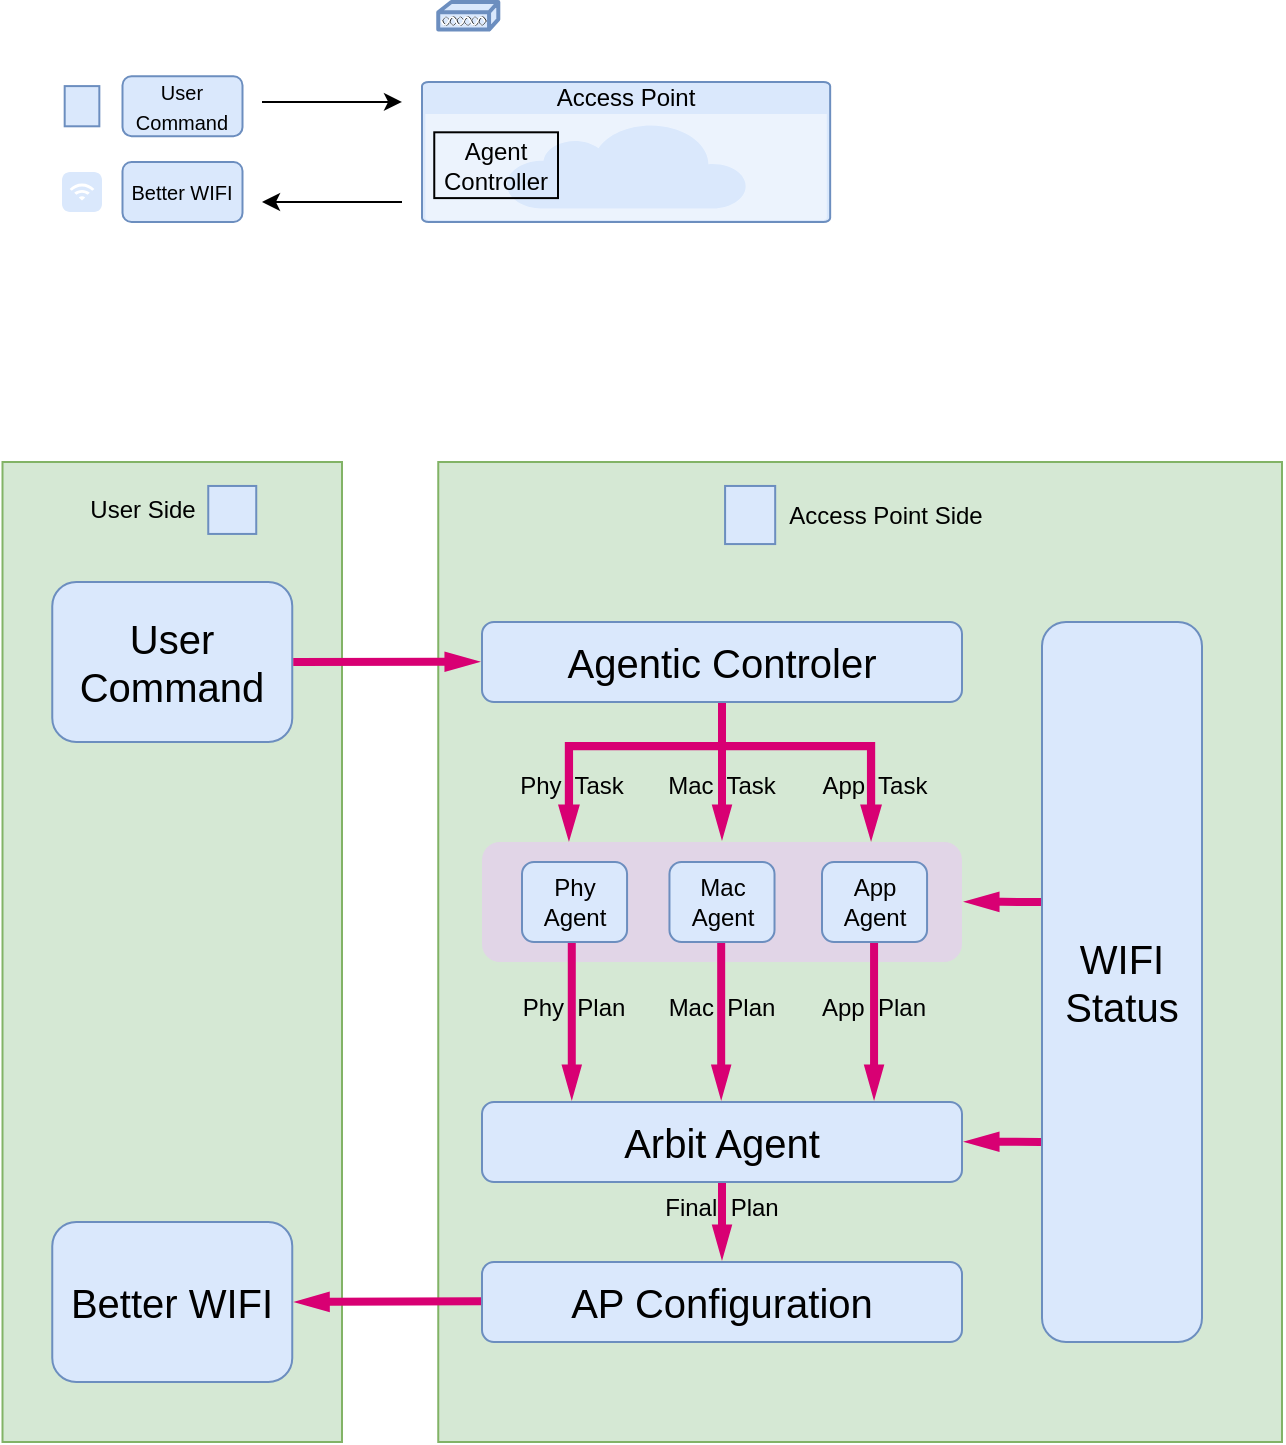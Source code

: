 <mxfile version="27.0.6">
  <diagram id="prtHgNgQTEPvFCAcTncT" name="Page-1">
    <mxGraphModel dx="375" dy="266" grid="1" gridSize="10" guides="1" tooltips="1" connect="1" arrows="1" fold="1" page="1" pageScale="1" pageWidth="827" pageHeight="1169" math="0" shadow="0">
      <root>
        <mxCell id="0" />
        <mxCell id="1" parent="0" />
        <mxCell id="UshCN3OT18-O5CNV3XJl-31" value="" style="rounded=0;whiteSpace=wrap;html=1;fillColor=#d5e8d4;strokeColor=#82b366;" vertex="1" parent="1">
          <mxGeometry x="258.13" y="520" width="421.87" height="490" as="geometry" />
        </mxCell>
        <mxCell id="UshCN3OT18-O5CNV3XJl-30" value="" style="rounded=0;whiteSpace=wrap;html=1;fillColor=#d5e8d4;strokeColor=#82b366;" vertex="1" parent="1">
          <mxGeometry x="40.25" y="520" width="169.75" height="490" as="geometry" />
        </mxCell>
        <mxCell id="UshCN3OT18-O5CNV3XJl-28" value="" style="rounded=1;whiteSpace=wrap;html=1;fillColor=#e1d5e7;strokeColor=none;" vertex="1" parent="1">
          <mxGeometry x="280" y="710" width="240" height="60" as="geometry" />
        </mxCell>
        <mxCell id="IRpuZfnpYJztKrdek_so-3" value="&lt;font style=&quot;font-size: 20px;&quot;&gt;User&lt;/font&gt;&lt;div&gt;&lt;font style=&quot;font-size: 20px;&quot;&gt;Command&lt;/font&gt;&lt;/div&gt;" style="rounded=1;whiteSpace=wrap;html=1;fillColor=#dae8fc;strokeColor=#6c8ebf;" parent="1" vertex="1">
          <mxGeometry x="65.13" y="580" width="120" height="80" as="geometry" />
        </mxCell>
        <mxCell id="IRpuZfnpYJztKrdek_so-5" value="" style="shape=flexArrow;endArrow=classic;html=1;rounded=0;width=4;endSize=5.758;endWidth=5.292;fillColor=#d80073;strokeColor=none;exitX=1;exitY=0.5;exitDx=0;exitDy=0;" parent="1" edge="1" source="IRpuZfnpYJztKrdek_so-3">
          <mxGeometry width="50" height="50" relative="1" as="geometry">
            <mxPoint x="200" y="619.86" as="sourcePoint" />
            <mxPoint x="280" y="619.86" as="targetPoint" />
          </mxGeometry>
        </mxCell>
        <mxCell id="IRpuZfnpYJztKrdek_so-8" value="&lt;font style=&quot;font-size: 20px;&quot;&gt;Agentic Controler&lt;/font&gt;" style="rounded=1;whiteSpace=wrap;html=1;fillColor=#dae8fc;strokeColor=#6c8ebf;" parent="1" vertex="1">
          <mxGeometry x="280" y="600" width="240" height="40" as="geometry" />
        </mxCell>
        <mxCell id="IRpuZfnpYJztKrdek_so-11" value="User Side" style="text;html=1;align=center;verticalAlign=middle;whiteSpace=wrap;rounded=0;" parent="1" vertex="1">
          <mxGeometry x="83.13" y="534.47" width="55" height="19" as="geometry" />
        </mxCell>
        <mxCell id="IRpuZfnpYJztKrdek_so-12" value="" style="points=[];aspect=fixed;html=1;align=center;shadow=0;dashed=0;fillColor=#dae8fc;strokeColor=#6c8ebf;shape=mxgraph.alibaba_cloud.csas_cloud_security_access_service;" parent="1" vertex="1">
          <mxGeometry x="401.54" y="531.98" width="25.05" height="29.05" as="geometry" />
        </mxCell>
        <mxCell id="IRpuZfnpYJztKrdek_so-13" value="Access Point Side" style="text;html=1;align=center;verticalAlign=middle;whiteSpace=wrap;rounded=0;" parent="1" vertex="1">
          <mxGeometry x="426.59" y="537" width="110" height="19" as="geometry" />
        </mxCell>
        <mxCell id="IRpuZfnpYJztKrdek_so-14" value="" style="points=[];aspect=fixed;html=1;align=center;shadow=0;dashed=0;fillColor=#dae8fc;strokeColor=#6c8ebf;shape=mxgraph.alibaba_cloud.user;" parent="1" vertex="1">
          <mxGeometry x="143.13" y="531.98" width="23.99" height="23.99" as="geometry" />
        </mxCell>
        <mxCell id="IRpuZfnpYJztKrdek_so-15" value="" style="html=1;shadow=0;dashed=0;align=center;verticalAlign=middle;shape=mxgraph.arrows2.bendArrow;dy=2.06;dx=18.79;notch=0;arrowHead=10.94;rounded=0;flipH=1;flipV=1;direction=north;fillColor=#d80073;strokeColor=none;fontColor=#ffffff;" parent="1" vertex="1">
          <mxGeometry x="400" y="660" width="80" height="50" as="geometry" />
        </mxCell>
        <mxCell id="IRpuZfnpYJztKrdek_so-16" value="" style="shape=flexArrow;endArrow=classic;html=1;rounded=0;width=4;endSize=5.758;endWidth=5.292;fillColor=#d80073;strokeColor=none;exitX=0.5;exitY=1;exitDx=0;exitDy=0;" parent="1" source="IRpuZfnpYJztKrdek_so-8" edge="1">
          <mxGeometry width="50" height="50" relative="1" as="geometry">
            <mxPoint x="390" y="660.003" as="sourcePoint" />
            <mxPoint x="400" y="710" as="targetPoint" />
          </mxGeometry>
        </mxCell>
        <mxCell id="IRpuZfnpYJztKrdek_so-17" value="" style="html=1;shadow=0;dashed=0;align=center;verticalAlign=middle;shape=mxgraph.arrows2.bendArrow;dy=2.06;dx=18.79;notch=0;arrowHead=10.94;rounded=0;flipH=0;flipV=1;direction=north;fillColor=#d80073;strokeColor=none;fontColor=#ffffff;" parent="1" vertex="1">
          <mxGeometry x="318" y="660" width="80" height="50" as="geometry" />
        </mxCell>
        <mxCell id="IRpuZfnpYJztKrdek_so-18" value="Mac&lt;div&gt;Agent&lt;/div&gt;" style="rounded=1;whiteSpace=wrap;html=1;fillColor=#dae8fc;strokeColor=#6c8ebf;" parent="1" vertex="1">
          <mxGeometry x="373.73" y="720" width="52.53" height="40" as="geometry" />
        </mxCell>
        <mxCell id="IRpuZfnpYJztKrdek_so-19" value="App&lt;div&gt;Agent&lt;/div&gt;" style="rounded=1;whiteSpace=wrap;html=1;fillColor=#dae8fc;strokeColor=#6c8ebf;" parent="1" vertex="1">
          <mxGeometry x="450" y="720" width="52.53" height="40" as="geometry" />
        </mxCell>
        <mxCell id="IRpuZfnpYJztKrdek_so-20" value="Phy&lt;br&gt;&lt;div&gt;Agent&lt;/div&gt;" style="rounded=1;whiteSpace=wrap;html=1;fillColor=#dae8fc;strokeColor=#6c8ebf;" parent="1" vertex="1">
          <mxGeometry x="300" y="720" width="52.53" height="40" as="geometry" />
        </mxCell>
        <mxCell id="IRpuZfnpYJztKrdek_so-22" value="" style="shape=flexArrow;endArrow=classic;html=1;rounded=0;width=4;endSize=5.758;endWidth=5.292;fillColor=#d80073;strokeColor=none;exitX=0.5;exitY=1;exitDx=0;exitDy=0;" parent="1" edge="1">
          <mxGeometry width="50" height="50" relative="1" as="geometry">
            <mxPoint x="399.59" y="760" as="sourcePoint" />
            <mxPoint x="399.59" y="840" as="targetPoint" />
          </mxGeometry>
        </mxCell>
        <mxCell id="IRpuZfnpYJztKrdek_so-26" value="&lt;font style=&quot;font-size: 20px;&quot;&gt;Arbit Agent&lt;/font&gt;" style="rounded=1;whiteSpace=wrap;html=1;fillColor=#dae8fc;strokeColor=#6c8ebf;" parent="1" vertex="1">
          <mxGeometry x="280" y="840" width="240" height="40" as="geometry" />
        </mxCell>
        <mxCell id="IRpuZfnpYJztKrdek_so-27" value="Phy&amp;nbsp; Task" style="text;html=1;align=center;verticalAlign=middle;whiteSpace=wrap;rounded=0;" parent="1" vertex="1">
          <mxGeometry x="298.26" y="669" width="53.74" height="25" as="geometry" />
        </mxCell>
        <mxCell id="IRpuZfnpYJztKrdek_so-28" value="Mac&amp;nbsp; Task" style="text;html=1;align=center;verticalAlign=middle;whiteSpace=wrap;rounded=0;" parent="1" vertex="1">
          <mxGeometry x="371.87" y="669" width="56.27" height="25" as="geometry" />
        </mxCell>
        <mxCell id="IRpuZfnpYJztKrdek_so-29" value="App&amp;nbsp; Task" style="text;html=1;align=center;verticalAlign=middle;whiteSpace=wrap;rounded=0;" parent="1" vertex="1">
          <mxGeometry x="445.66" y="669" width="61.21" height="25" as="geometry" />
        </mxCell>
        <mxCell id="IRpuZfnpYJztKrdek_so-31" value="" style="shape=flexArrow;endArrow=classic;html=1;rounded=0;width=4;endSize=5.758;endWidth=5.292;fillColor=#d80073;strokeColor=none;exitX=0.5;exitY=1;exitDx=0;exitDy=0;" parent="1" edge="1">
          <mxGeometry width="50" height="50" relative="1" as="geometry">
            <mxPoint x="400" y="880" as="sourcePoint" />
            <mxPoint x="400" y="920" as="targetPoint" />
          </mxGeometry>
        </mxCell>
        <mxCell id="IRpuZfnpYJztKrdek_so-32" value="&lt;font style=&quot;font-size: 20px;&quot;&gt;AP Configuration&lt;/font&gt;" style="rounded=1;whiteSpace=wrap;html=1;fillColor=#dae8fc;strokeColor=#6c8ebf;" parent="1" vertex="1">
          <mxGeometry x="280" y="920" width="240" height="40" as="geometry" />
        </mxCell>
        <mxCell id="IRpuZfnpYJztKrdek_so-33" value="Final&amp;nbsp; Plan" style="text;html=1;align=center;verticalAlign=middle;whiteSpace=wrap;rounded=0;" parent="1" vertex="1">
          <mxGeometry x="365.92" y="880" width="68.14" height="25" as="geometry" />
        </mxCell>
        <mxCell id="IRpuZfnpYJztKrdek_so-34" value="" style="shape=flexArrow;endArrow=classic;html=1;rounded=0;width=4;endSize=5.758;endWidth=5.292;fillColor=#d80073;strokeColor=none;exitX=0.5;exitY=1;exitDx=0;exitDy=0;" parent="1" edge="1">
          <mxGeometry width="50" height="50" relative="1" as="geometry">
            <mxPoint x="324.89" y="760" as="sourcePoint" />
            <mxPoint x="324.89" y="840" as="targetPoint" />
          </mxGeometry>
        </mxCell>
        <mxCell id="IRpuZfnpYJztKrdek_so-35" value="" style="shape=flexArrow;endArrow=classic;html=1;rounded=0;width=4;endSize=5.758;endWidth=5.292;fillColor=#d80073;strokeColor=none;exitX=0.5;exitY=1;exitDx=0;exitDy=0;" parent="1" edge="1">
          <mxGeometry width="50" height="50" relative="1" as="geometry">
            <mxPoint x="476.03" y="760" as="sourcePoint" />
            <mxPoint x="476.03" y="840" as="targetPoint" />
          </mxGeometry>
        </mxCell>
        <mxCell id="UshCN3OT18-O5CNV3XJl-1" value="Phy&amp;nbsp; Plan" style="text;html=1;align=center;verticalAlign=middle;whiteSpace=wrap;rounded=0;" vertex="1" parent="1">
          <mxGeometry x="292.2" y="780" width="68.14" height="25" as="geometry" />
        </mxCell>
        <mxCell id="UshCN3OT18-O5CNV3XJl-4" value="Mac&amp;nbsp; Plan" style="text;html=1;align=center;verticalAlign=middle;whiteSpace=wrap;rounded=0;" vertex="1" parent="1">
          <mxGeometry x="365.92" y="780" width="68.14" height="25" as="geometry" />
        </mxCell>
        <mxCell id="UshCN3OT18-O5CNV3XJl-5" value="App&amp;nbsp; Plan" style="text;html=1;align=center;verticalAlign=middle;whiteSpace=wrap;rounded=0;" vertex="1" parent="1">
          <mxGeometry x="442.2" y="780" width="68.14" height="25" as="geometry" />
        </mxCell>
        <mxCell id="UshCN3OT18-O5CNV3XJl-6" value="" style="shape=flexArrow;endArrow=classic;html=1;rounded=0;width=4;endSize=5.758;endWidth=5.292;fillColor=#d80073;strokeColor=none;entryX=1;entryY=0.5;entryDx=0;entryDy=0;" edge="1" parent="1" target="UshCN3OT18-O5CNV3XJl-7">
          <mxGeometry width="50" height="50" relative="1" as="geometry">
            <mxPoint x="280" y="939.66" as="sourcePoint" />
            <mxPoint x="200" y="939.66" as="targetPoint" />
          </mxGeometry>
        </mxCell>
        <mxCell id="UshCN3OT18-O5CNV3XJl-7" value="&lt;font style=&quot;font-size: 20px;&quot;&gt;Better WIFI&lt;/font&gt;" style="rounded=1;whiteSpace=wrap;html=1;fillColor=#dae8fc;strokeColor=#6c8ebf;" vertex="1" parent="1">
          <mxGeometry x="65.13" y="900" width="120" height="80" as="geometry" />
        </mxCell>
        <mxCell id="UshCN3OT18-O5CNV3XJl-9" value="" style="points=[];aspect=fixed;html=1;align=center;shadow=0;dashed=0;fillColor=#dae8fc;strokeColor=#6c8ebf;shape=mxgraph.alibaba_cloud.user_feedback_02;" vertex="1" parent="1">
          <mxGeometry x="71.34" y="332.05" width="17.33" height="20.1" as="geometry" />
        </mxCell>
        <mxCell id="UshCN3OT18-O5CNV3XJl-10" value="&lt;font style=&quot;font-size: 10px;&quot;&gt;User&lt;/font&gt;&lt;div&gt;&lt;font style=&quot;font-size: 10px;&quot;&gt;Command&lt;/font&gt;&lt;/div&gt;" style="rounded=1;whiteSpace=wrap;html=1;fillColor=#dae8fc;strokeColor=#6c8ebf;" vertex="1" parent="1">
          <mxGeometry x="100.25" y="327.1" width="60" height="30" as="geometry" />
        </mxCell>
        <mxCell id="UshCN3OT18-O5CNV3XJl-11" value="" style="endArrow=classic;html=1;rounded=0;" edge="1" parent="1">
          <mxGeometry width="50" height="50" relative="1" as="geometry">
            <mxPoint x="170" y="339.94" as="sourcePoint" />
            <mxPoint x="240" y="339.94" as="targetPoint" />
          </mxGeometry>
        </mxCell>
        <mxCell id="UshCN3OT18-O5CNV3XJl-12" value="" style="endArrow=classic;html=1;rounded=0;" edge="1" parent="1">
          <mxGeometry width="50" height="50" relative="1" as="geometry">
            <mxPoint x="240" y="390" as="sourcePoint" />
            <mxPoint x="170" y="390" as="targetPoint" />
          </mxGeometry>
        </mxCell>
        <mxCell id="UshCN3OT18-O5CNV3XJl-16" value="" style="shape=mxgraph.cisco.misc.access_point;html=1;pointerEvents=1;dashed=0;fillColor=#dae8fc;strokeColor=#6c8ebf;strokeWidth=2;verticalLabelPosition=bottom;verticalAlign=top;align=center;outlineConnect=0;" vertex="1" parent="1">
          <mxGeometry x="258.13" y="290" width="30.02" height="14" as="geometry" />
        </mxCell>
        <mxCell id="UshCN3OT18-O5CNV3XJl-18" value="Access Point" style="html=1;whiteSpace=wrap;strokeColor=#6c8ebf;fillColor=#dae8fc;labelPosition=center;verticalLabelPosition=middle;verticalAlign=top;align=center;fontSize=12;outlineConnect=0;spacingTop=-6;sketch=0;shape=mxgraph.sitemap.cloud;" vertex="1" parent="1">
          <mxGeometry x="250" y="330" width="204.08" height="70" as="geometry" />
        </mxCell>
        <mxCell id="UshCN3OT18-O5CNV3XJl-23" value="" style="html=1;strokeWidth=1;shadow=0;dashed=0;shape=mxgraph.ios7.misc.wifi;fillColor=#dae8fc;strokeColor=none;buttonText=;strokeColor2=#222222;fontSize=8;verticalLabelPosition=bottom;verticalAlign=top;align=center;sketch=0;" vertex="1" parent="1">
          <mxGeometry x="70" y="375" width="20" height="20" as="geometry" />
        </mxCell>
        <mxCell id="UshCN3OT18-O5CNV3XJl-24" value="&lt;span style=&quot;font-size: 10px;&quot;&gt;Better WIFI&lt;/span&gt;" style="rounded=1;whiteSpace=wrap;html=1;fillColor=#dae8fc;strokeColor=#6c8ebf;" vertex="1" parent="1">
          <mxGeometry x="100.25" y="370" width="60" height="30" as="geometry" />
        </mxCell>
        <mxCell id="UshCN3OT18-O5CNV3XJl-26" value="&lt;span style=&quot;font-size: 20px;&quot;&gt;WIFI Status&lt;/span&gt;" style="rounded=1;whiteSpace=wrap;html=1;fillColor=#dae8fc;strokeColor=#6c8ebf;" vertex="1" parent="1">
          <mxGeometry x="560" y="600" width="80" height="360" as="geometry" />
        </mxCell>
        <mxCell id="UshCN3OT18-O5CNV3XJl-27" value="" style="shape=flexArrow;endArrow=classic;html=1;rounded=0;width=4;endSize=5.758;endWidth=5.292;fillColor=#d80073;strokeColor=none;" edge="1" parent="1">
          <mxGeometry width="50" height="50" relative="1" as="geometry">
            <mxPoint x="560" y="740" as="sourcePoint" />
            <mxPoint x="520" y="739.92" as="targetPoint" />
            <Array as="points">
              <mxPoint x="540" y="739.92" />
              <mxPoint x="530" y="739.92" />
            </Array>
          </mxGeometry>
        </mxCell>
        <mxCell id="UshCN3OT18-O5CNV3XJl-29" value="" style="shape=flexArrow;endArrow=classic;html=1;rounded=0;width=4;endSize=5.758;endWidth=5.292;fillColor=#d80073;strokeColor=none;" edge="1" parent="1">
          <mxGeometry width="50" height="50" relative="1" as="geometry">
            <mxPoint x="560" y="859.98" as="sourcePoint" />
            <mxPoint x="520" y="859.9" as="targetPoint" />
            <Array as="points">
              <mxPoint x="540" y="859.9" />
              <mxPoint x="530" y="859.9" />
            </Array>
          </mxGeometry>
        </mxCell>
        <mxCell id="UshCN3OT18-O5CNV3XJl-32" value="Agent&lt;div&gt;Controller&lt;/div&gt;" style="rounded=0;whiteSpace=wrap;html=1;fillColor=none;" vertex="1" parent="1">
          <mxGeometry x="256.13" y="355.15" width="61.87" height="32.9" as="geometry" />
        </mxCell>
      </root>
    </mxGraphModel>
  </diagram>
</mxfile>
